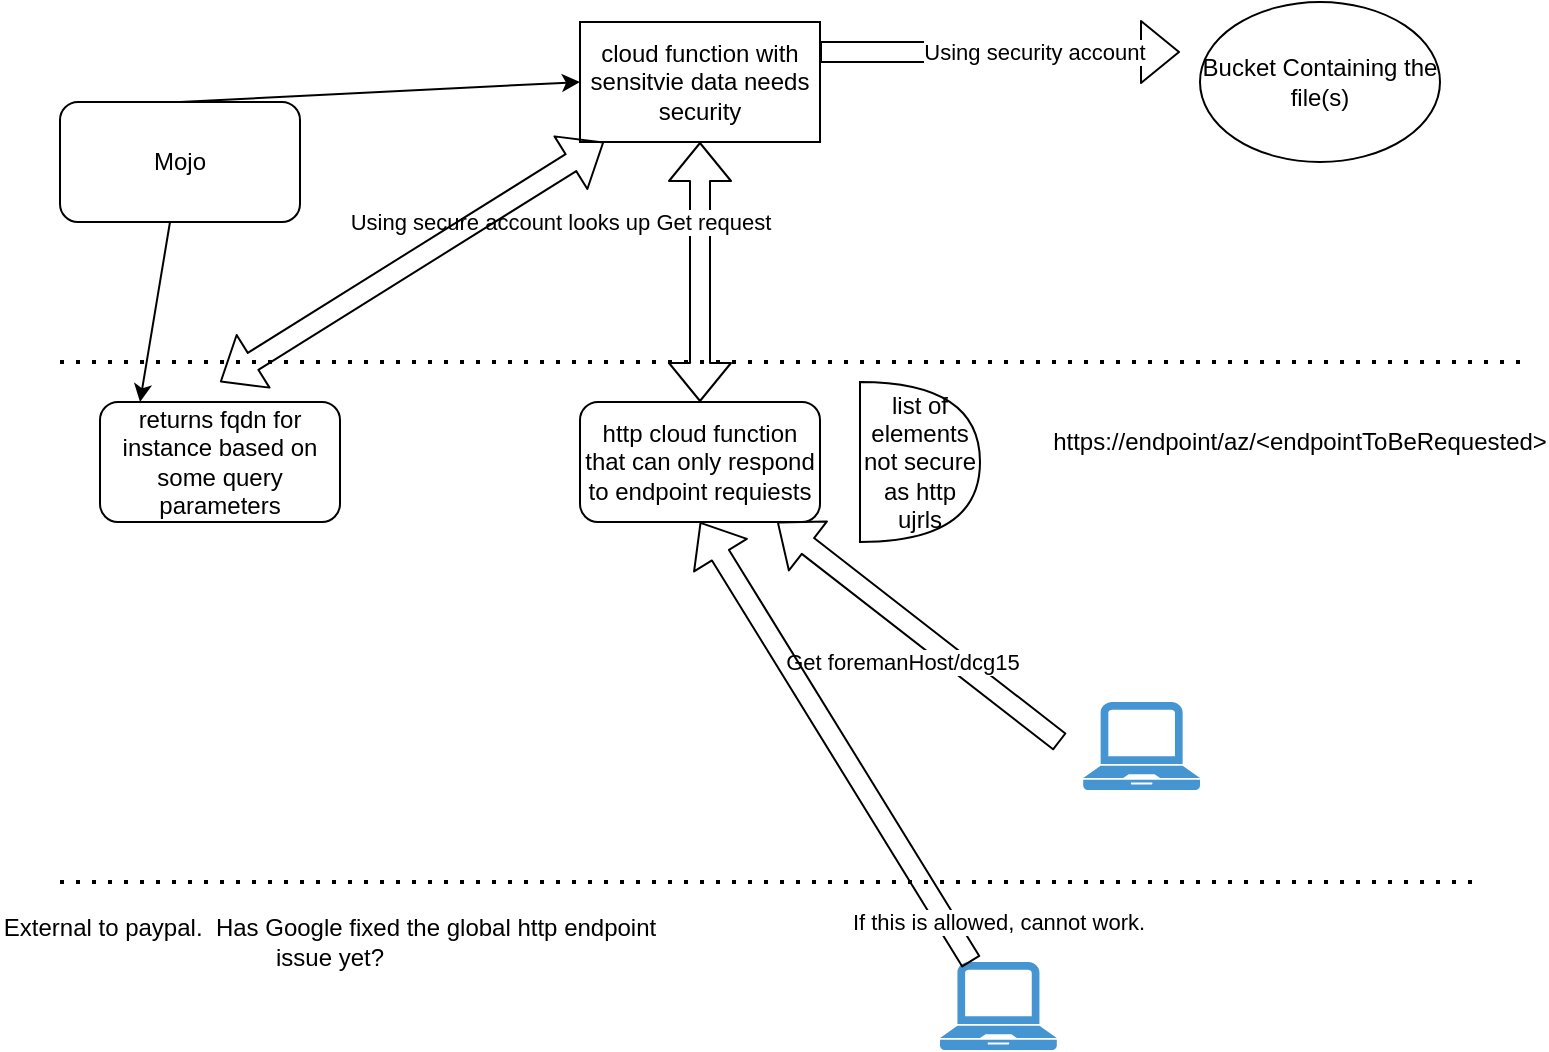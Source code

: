 <mxfile>
    <diagram id="ouADTprX2VrQVgnp66y-" name="Page-1">
        <mxGraphModel dx="1071" dy="587" grid="1" gridSize="10" guides="1" tooltips="1" connect="1" arrows="1" fold="1" page="1" pageScale="1" pageWidth="850" pageHeight="1100" math="0" shadow="0">
            <root>
                <mxCell id="0"/>
                <mxCell id="1" parent="0"/>
                <mxCell id="2" value="cloud function with sensitvie data needs security" style="rounded=0;whiteSpace=wrap;html=1;" parent="1" vertex="1">
                    <mxGeometry x="370" y="90" width="120" height="60" as="geometry"/>
                </mxCell>
                <mxCell id="3" value="http cloud function that can only respond to endpoint requiests" style="rounded=1;whiteSpace=wrap;html=1;" parent="1" vertex="1">
                    <mxGeometry x="370" y="280" width="120" height="60" as="geometry"/>
                </mxCell>
                <mxCell id="4" value="Get foremanHost/dcg15" style="shape=flexArrow;endArrow=classic;html=1;" parent="1" target="3" edge="1">
                    <mxGeometry x="-0.021" y="18" width="50" height="50" relative="1" as="geometry">
                        <mxPoint x="610" y="450" as="sourcePoint"/>
                        <mxPoint x="660" y="400" as="targetPoint"/>
                        <mxPoint x="1" as="offset"/>
                    </mxGeometry>
                </mxCell>
                <mxCell id="5" value="" style="shape=flexArrow;endArrow=classic;startArrow=classic;html=1;exitX=0.5;exitY=0;exitDx=0;exitDy=0;" parent="1" source="3" target="2" edge="1">
                    <mxGeometry width="50" height="50" relative="1" as="geometry">
                        <mxPoint x="440" y="230" as="sourcePoint"/>
                        <mxPoint x="490" y="180" as="targetPoint"/>
                    </mxGeometry>
                </mxCell>
                <mxCell id="6" value="Using secure account looks up Get request" style="edgeLabel;html=1;align=center;verticalAlign=middle;resizable=0;points=[];" parent="5" vertex="1" connectable="0">
                    <mxGeometry x="-0.415" y="-4" relative="1" as="geometry">
                        <mxPoint x="-74" y="-52" as="offset"/>
                    </mxGeometry>
                </mxCell>
                <mxCell id="7" value="" style="shape=flexArrow;endArrow=classic;html=1;exitX=1;exitY=0.25;exitDx=0;exitDy=0;" parent="1" source="2" edge="1">
                    <mxGeometry width="50" height="50" relative="1" as="geometry">
                        <mxPoint x="680" y="150" as="sourcePoint"/>
                        <mxPoint x="670" y="105" as="targetPoint"/>
                    </mxGeometry>
                </mxCell>
                <mxCell id="9" value="Using security account" style="edgeLabel;html=1;align=center;verticalAlign=middle;resizable=0;points=[];" parent="7" vertex="1" connectable="0">
                    <mxGeometry x="0.189" relative="1" as="geometry">
                        <mxPoint as="offset"/>
                    </mxGeometry>
                </mxCell>
                <mxCell id="8" value="Bucket Containing the file(s)" style="ellipse;whiteSpace=wrap;html=1;" parent="1" vertex="1">
                    <mxGeometry x="680" y="80" width="120" height="80" as="geometry"/>
                </mxCell>
                <mxCell id="10" value="list of elements not secure as http ujrls" style="shape=or;whiteSpace=wrap;html=1;" parent="1" vertex="1">
                    <mxGeometry x="510" y="270" width="60" height="80" as="geometry"/>
                </mxCell>
                <mxCell id="11" value="https://endpoint/az/&amp;lt;endpointToBeRequested&amp;gt;" style="text;html=1;strokeColor=none;fillColor=none;align=center;verticalAlign=middle;whiteSpace=wrap;rounded=0;" parent="1" vertex="1">
                    <mxGeometry x="710" y="290" width="40" height="20" as="geometry"/>
                </mxCell>
                <mxCell id="12" value="" style="pointerEvents=1;shadow=0;dashed=0;html=1;strokeColor=none;fillColor=#4495D1;labelPosition=center;verticalLabelPosition=bottom;verticalAlign=top;align=center;outlineConnect=0;shape=mxgraph.veeam.laptop;" parent="1" vertex="1">
                    <mxGeometry x="621.6" y="430" width="58.4" height="44" as="geometry"/>
                </mxCell>
                <mxCell id="14" value="" style="shape=flexArrow;endArrow=classic;startArrow=classic;html=1;" edge="1" parent="1" target="2">
                    <mxGeometry width="50" height="50" relative="1" as="geometry">
                        <mxPoint x="190" y="270" as="sourcePoint"/>
                        <mxPoint x="190" y="190" as="targetPoint"/>
                    </mxGeometry>
                </mxCell>
                <mxCell id="15" value="returns fqdn for instance based on some query parameters" style="rounded=1;whiteSpace=wrap;html=1;" vertex="1" parent="1">
                    <mxGeometry x="130" y="280" width="120" height="60" as="geometry"/>
                </mxCell>
                <mxCell id="16" value="" style="endArrow=none;dashed=1;html=1;dashPattern=1 3;strokeWidth=2;" edge="1" parent="1">
                    <mxGeometry width="50" height="50" relative="1" as="geometry">
                        <mxPoint x="110" y="260" as="sourcePoint"/>
                        <mxPoint x="840" y="260" as="targetPoint"/>
                    </mxGeometry>
                </mxCell>
                <mxCell id="17" value="Mojo" style="rounded=1;whiteSpace=wrap;html=1;" vertex="1" parent="1">
                    <mxGeometry x="110" y="130" width="120" height="60" as="geometry"/>
                </mxCell>
                <mxCell id="18" value="" style="endArrow=classic;html=1;" edge="1" parent="1" source="17">
                    <mxGeometry width="50" height="50" relative="1" as="geometry">
                        <mxPoint x="170" y="480" as="sourcePoint"/>
                        <mxPoint x="150" y="280" as="targetPoint"/>
                    </mxGeometry>
                </mxCell>
                <mxCell id="19" value="" style="endArrow=classic;html=1;entryX=0;entryY=0.5;entryDx=0;entryDy=0;exitX=0.5;exitY=0;exitDx=0;exitDy=0;" edge="1" parent="1" source="17" target="2">
                    <mxGeometry width="50" height="50" relative="1" as="geometry">
                        <mxPoint x="130" y="230" as="sourcePoint"/>
                        <mxPoint x="220" y="460" as="targetPoint"/>
                    </mxGeometry>
                </mxCell>
                <mxCell id="20" value="" style="endArrow=none;dashed=1;html=1;dashPattern=1 3;strokeWidth=2;" edge="1" parent="1">
                    <mxGeometry width="50" height="50" relative="1" as="geometry">
                        <mxPoint x="110" y="520" as="sourcePoint"/>
                        <mxPoint x="820" y="520" as="targetPoint"/>
                    </mxGeometry>
                </mxCell>
                <mxCell id="21" value="External to paypal.&amp;nbsp; Has Google fixed the global http endpoint issue yet?" style="text;html=1;strokeColor=none;fillColor=none;align=center;verticalAlign=middle;whiteSpace=wrap;rounded=0;" vertex="1" parent="1">
                    <mxGeometry x="80" y="540" width="330" height="20" as="geometry"/>
                </mxCell>
                <mxCell id="22" value="" style="pointerEvents=1;shadow=0;dashed=0;html=1;strokeColor=none;fillColor=#4495D1;labelPosition=center;verticalLabelPosition=bottom;verticalAlign=top;align=center;outlineConnect=0;shape=mxgraph.veeam.laptop;" vertex="1" parent="1">
                    <mxGeometry x="550" y="560" width="58.4" height="44" as="geometry"/>
                </mxCell>
                <mxCell id="23" value="" style="shape=flexArrow;endArrow=classic;html=1;entryX=0.5;entryY=1;entryDx=0;entryDy=0;" edge="1" parent="1" source="22" target="3">
                    <mxGeometry width="50" height="50" relative="1" as="geometry">
                        <mxPoint x="350" y="440" as="sourcePoint"/>
                        <mxPoint x="400" y="390" as="targetPoint"/>
                    </mxGeometry>
                </mxCell>
                <mxCell id="24" value="If this is allowed, cannot work." style="edgeLabel;html=1;align=center;verticalAlign=middle;resizable=0;points=[];" vertex="1" connectable="0" parent="23">
                    <mxGeometry x="-0.458" y="-5" relative="1" as="geometry">
                        <mxPoint x="46.04" y="42.21" as="offset"/>
                    </mxGeometry>
                </mxCell>
            </root>
        </mxGraphModel>
    </diagram>
</mxfile>